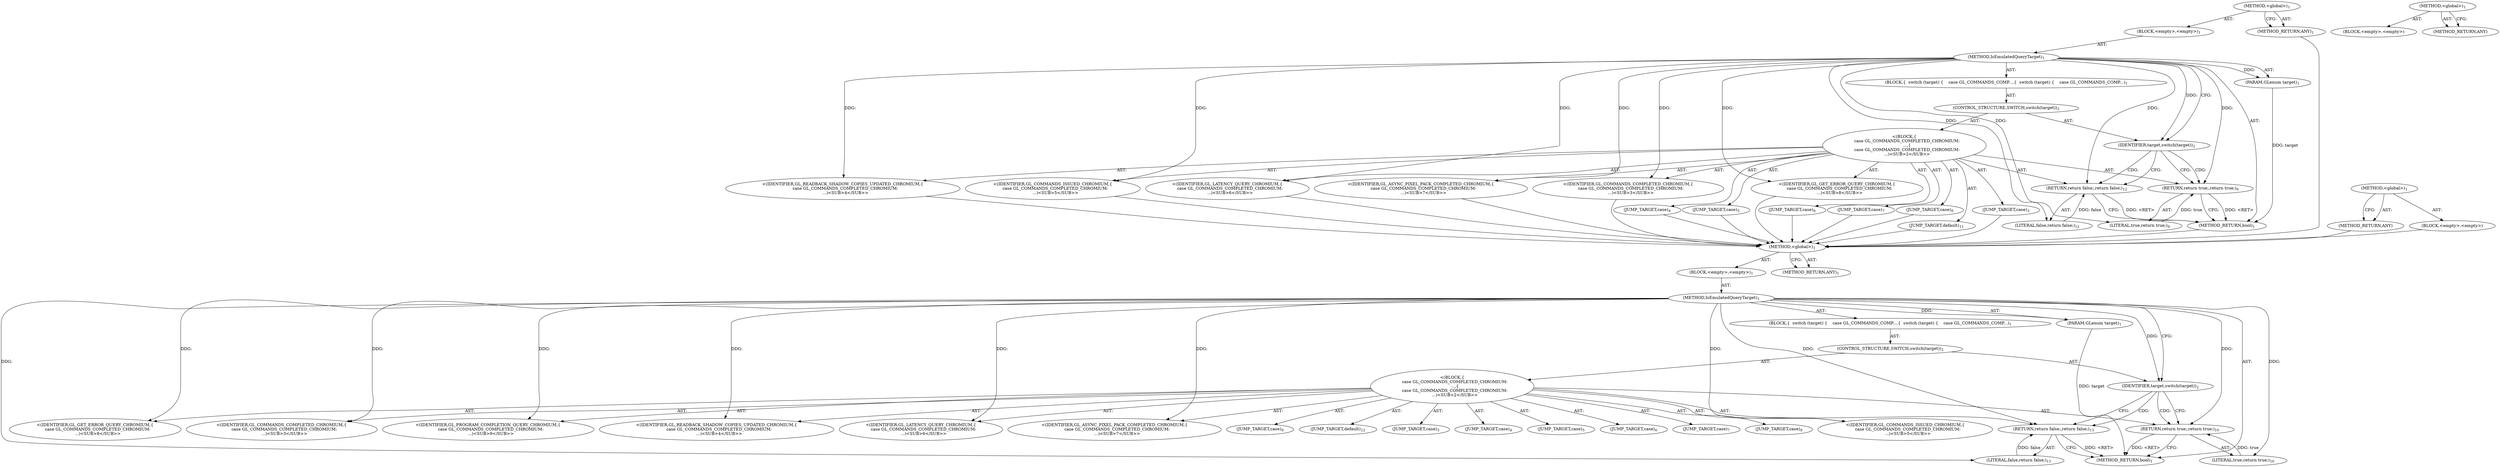 digraph "&lt;global&gt;" {
vulnerable_6 [label=<(METHOD,&lt;global&gt;)<SUB>1</SUB>>];
vulnerable_7 [label=<(BLOCK,&lt;empty&gt;,&lt;empty&gt;)<SUB>1</SUB>>];
vulnerable_8 [label=<(METHOD,IsEmulatedQueryTarget)<SUB>1</SUB>>];
vulnerable_9 [label=<(PARAM,GLenum target)<SUB>1</SUB>>];
vulnerable_10 [label=<(BLOCK,{
  switch (target) {
    case GL_COMMANDS_COMP...,{
  switch (target) {
    case GL_COMMANDS_COMP...)<SUB>1</SUB>>];
vulnerable_11 [label=<(CONTROL_STRUCTURE,SWITCH,switch(target))<SUB>2</SUB>>];
vulnerable_12 [label=<(IDENTIFIER,target,switch(target))<SUB>2</SUB>>];
vulnerable_13 [label="<(BLOCK,{
    case GL_COMMANDS_COMPLETED_CHROMIUM:
    ...,{
    case GL_COMMANDS_COMPLETED_CHROMIUM:
    ...)<SUB>2</SUB>>"];
vulnerable_14 [label=<(JUMP_TARGET,case)<SUB>3</SUB>>];
vulnerable_15 [label="<(IDENTIFIER,GL_COMMANDS_COMPLETED_CHROMIUM,{
    case GL_COMMANDS_COMPLETED_CHROMIUM:
    ...)<SUB>3</SUB>>"];
vulnerable_16 [label=<(JUMP_TARGET,case)<SUB>4</SUB>>];
vulnerable_17 [label="<(IDENTIFIER,GL_READBACK_SHADOW_COPIES_UPDATED_CHROMIUM,{
    case GL_COMMANDS_COMPLETED_CHROMIUM:
    ...)<SUB>4</SUB>>"];
vulnerable_18 [label=<(JUMP_TARGET,case)<SUB>5</SUB>>];
vulnerable_19 [label="<(IDENTIFIER,GL_COMMANDS_ISSUED_CHROMIUM,{
    case GL_COMMANDS_COMPLETED_CHROMIUM:
    ...)<SUB>5</SUB>>"];
vulnerable_20 [label=<(JUMP_TARGET,case)<SUB>6</SUB>>];
vulnerable_21 [label="<(IDENTIFIER,GL_LATENCY_QUERY_CHROMIUM,{
    case GL_COMMANDS_COMPLETED_CHROMIUM:
    ...)<SUB>6</SUB>>"];
vulnerable_22 [label=<(JUMP_TARGET,case)<SUB>7</SUB>>];
vulnerable_23 [label="<(IDENTIFIER,GL_ASYNC_PIXEL_PACK_COMPLETED_CHROMIUM,{
    case GL_COMMANDS_COMPLETED_CHROMIUM:
    ...)<SUB>7</SUB>>"];
vulnerable_24 [label=<(JUMP_TARGET,case)<SUB>8</SUB>>];
vulnerable_25 [label="<(IDENTIFIER,GL_GET_ERROR_QUERY_CHROMIUM,{
    case GL_COMMANDS_COMPLETED_CHROMIUM:
    ...)<SUB>8</SUB>>"];
vulnerable_26 [label=<(RETURN,return true;,return true;)<SUB>9</SUB>>];
vulnerable_27 [label=<(LITERAL,true,return true;)<SUB>9</SUB>>];
vulnerable_28 [label=<(JUMP_TARGET,default)<SUB>11</SUB>>];
vulnerable_29 [label=<(RETURN,return false;,return false;)<SUB>12</SUB>>];
vulnerable_30 [label=<(LITERAL,false,return false;)<SUB>12</SUB>>];
vulnerable_31 [label=<(METHOD_RETURN,bool)<SUB>1</SUB>>];
vulnerable_33 [label=<(METHOD_RETURN,ANY)<SUB>1</SUB>>];
vulnerable_44 [label=<(METHOD,&lt;global&gt;)<SUB>1</SUB>>];
vulnerable_45 [label=<(BLOCK,&lt;empty&gt;,&lt;empty&gt;)>];
vulnerable_46 [label=<(METHOD_RETURN,ANY)>];
fixed_6 [label=<(METHOD,&lt;global&gt;)<SUB>1</SUB>>];
fixed_7 [label=<(BLOCK,&lt;empty&gt;,&lt;empty&gt;)<SUB>1</SUB>>];
fixed_8 [label=<(METHOD,IsEmulatedQueryTarget)<SUB>1</SUB>>];
fixed_9 [label=<(PARAM,GLenum target)<SUB>1</SUB>>];
fixed_10 [label=<(BLOCK,{
  switch (target) {
    case GL_COMMANDS_COMP...,{
  switch (target) {
    case GL_COMMANDS_COMP...)<SUB>1</SUB>>];
fixed_11 [label=<(CONTROL_STRUCTURE,SWITCH,switch(target))<SUB>2</SUB>>];
fixed_12 [label=<(IDENTIFIER,target,switch(target))<SUB>2</SUB>>];
fixed_13 [label="<(BLOCK,{
    case GL_COMMANDS_COMPLETED_CHROMIUM:
    ...,{
    case GL_COMMANDS_COMPLETED_CHROMIUM:
    ...)<SUB>2</SUB>>"];
fixed_14 [label=<(JUMP_TARGET,case)<SUB>3</SUB>>];
fixed_15 [label="<(IDENTIFIER,GL_COMMANDS_COMPLETED_CHROMIUM,{
    case GL_COMMANDS_COMPLETED_CHROMIUM:
    ...)<SUB>3</SUB>>"];
fixed_16 [label=<(JUMP_TARGET,case)<SUB>4</SUB>>];
fixed_17 [label="<(IDENTIFIER,GL_READBACK_SHADOW_COPIES_UPDATED_CHROMIUM,{
    case GL_COMMANDS_COMPLETED_CHROMIUM:
    ...)<SUB>4</SUB>>"];
fixed_18 [label=<(JUMP_TARGET,case)<SUB>5</SUB>>];
fixed_19 [label="<(IDENTIFIER,GL_COMMANDS_ISSUED_CHROMIUM,{
    case GL_COMMANDS_COMPLETED_CHROMIUM:
    ...)<SUB>5</SUB>>"];
fixed_20 [label=<(JUMP_TARGET,case)<SUB>6</SUB>>];
fixed_21 [label="<(IDENTIFIER,GL_LATENCY_QUERY_CHROMIUM,{
    case GL_COMMANDS_COMPLETED_CHROMIUM:
    ...)<SUB>6</SUB>>"];
fixed_22 [label=<(JUMP_TARGET,case)<SUB>7</SUB>>];
fixed_23 [label="<(IDENTIFIER,GL_ASYNC_PIXEL_PACK_COMPLETED_CHROMIUM,{
    case GL_COMMANDS_COMPLETED_CHROMIUM:
    ...)<SUB>7</SUB>>"];
fixed_24 [label=<(JUMP_TARGET,case)<SUB>8</SUB>>];
fixed_25 [label="<(IDENTIFIER,GL_GET_ERROR_QUERY_CHROMIUM,{
    case GL_COMMANDS_COMPLETED_CHROMIUM:
    ...)<SUB>8</SUB>>"];
fixed_26 [label=<(JUMP_TARGET,case)<SUB>9</SUB>>];
fixed_27 [label="<(IDENTIFIER,GL_PROGRAM_COMPLETION_QUERY_CHROMIUM,{
    case GL_COMMANDS_COMPLETED_CHROMIUM:
    ...)<SUB>9</SUB>>"];
fixed_28 [label=<(RETURN,return true;,return true;)<SUB>10</SUB>>];
fixed_29 [label=<(LITERAL,true,return true;)<SUB>10</SUB>>];
fixed_30 [label=<(JUMP_TARGET,default)<SUB>12</SUB>>];
fixed_31 [label=<(RETURN,return false;,return false;)<SUB>13</SUB>>];
fixed_32 [label=<(LITERAL,false,return false;)<SUB>13</SUB>>];
fixed_33 [label=<(METHOD_RETURN,bool)<SUB>1</SUB>>];
fixed_35 [label=<(METHOD_RETURN,ANY)<SUB>1</SUB>>];
fixed_46 [label=<(METHOD,&lt;global&gt;)<SUB>1</SUB>>];
fixed_47 [label=<(BLOCK,&lt;empty&gt;,&lt;empty&gt;)>];
fixed_48 [label=<(METHOD_RETURN,ANY)>];
vulnerable_6 -> vulnerable_7  [key=0, label="AST: "];
vulnerable_6 -> vulnerable_33  [key=0, label="AST: "];
vulnerable_6 -> vulnerable_33  [key=1, label="CFG: "];
vulnerable_7 -> vulnerable_8  [key=0, label="AST: "];
vulnerable_8 -> vulnerable_9  [key=0, label="AST: "];
vulnerable_8 -> vulnerable_9  [key=1, label="DDG: "];
vulnerable_8 -> vulnerable_10  [key=0, label="AST: "];
vulnerable_8 -> vulnerable_31  [key=0, label="AST: "];
vulnerable_8 -> vulnerable_12  [key=0, label="CFG: "];
vulnerable_8 -> vulnerable_12  [key=1, label="DDG: "];
vulnerable_8 -> vulnerable_15  [key=0, label="DDG: "];
vulnerable_8 -> vulnerable_17  [key=0, label="DDG: "];
vulnerable_8 -> vulnerable_19  [key=0, label="DDG: "];
vulnerable_8 -> vulnerable_21  [key=0, label="DDG: "];
vulnerable_8 -> vulnerable_23  [key=0, label="DDG: "];
vulnerable_8 -> vulnerable_25  [key=0, label="DDG: "];
vulnerable_8 -> vulnerable_26  [key=0, label="DDG: "];
vulnerable_8 -> vulnerable_29  [key=0, label="DDG: "];
vulnerable_8 -> vulnerable_27  [key=0, label="DDG: "];
vulnerable_8 -> vulnerable_30  [key=0, label="DDG: "];
vulnerable_9 -> vulnerable_31  [key=0, label="DDG: target"];
vulnerable_10 -> vulnerable_11  [key=0, label="AST: "];
vulnerable_11 -> vulnerable_12  [key=0, label="AST: "];
vulnerable_11 -> vulnerable_13  [key=0, label="AST: "];
vulnerable_12 -> vulnerable_26  [key=0, label="CFG: "];
vulnerable_12 -> vulnerable_26  [key=1, label="CDG: "];
vulnerable_12 -> vulnerable_29  [key=0, label="CFG: "];
vulnerable_12 -> vulnerable_29  [key=1, label="CDG: "];
vulnerable_13 -> vulnerable_14  [key=0, label="AST: "];
vulnerable_13 -> vulnerable_15  [key=0, label="AST: "];
vulnerable_13 -> vulnerable_16  [key=0, label="AST: "];
vulnerable_13 -> vulnerable_17  [key=0, label="AST: "];
vulnerable_13 -> vulnerable_18  [key=0, label="AST: "];
vulnerable_13 -> vulnerable_19  [key=0, label="AST: "];
vulnerable_13 -> vulnerable_20  [key=0, label="AST: "];
vulnerable_13 -> vulnerable_21  [key=0, label="AST: "];
vulnerable_13 -> vulnerable_22  [key=0, label="AST: "];
vulnerable_13 -> vulnerable_23  [key=0, label="AST: "];
vulnerable_13 -> vulnerable_24  [key=0, label="AST: "];
vulnerable_13 -> vulnerable_25  [key=0, label="AST: "];
vulnerable_13 -> vulnerable_26  [key=0, label="AST: "];
vulnerable_13 -> vulnerable_28  [key=0, label="AST: "];
vulnerable_13 -> vulnerable_29  [key=0, label="AST: "];
vulnerable_14 -> fixed_6  [key=0];
vulnerable_15 -> fixed_6  [key=0];
vulnerable_16 -> fixed_6  [key=0];
vulnerable_17 -> fixed_6  [key=0];
vulnerable_18 -> fixed_6  [key=0];
vulnerable_19 -> fixed_6  [key=0];
vulnerable_20 -> fixed_6  [key=0];
vulnerable_21 -> fixed_6  [key=0];
vulnerable_22 -> fixed_6  [key=0];
vulnerable_23 -> fixed_6  [key=0];
vulnerable_24 -> fixed_6  [key=0];
vulnerable_25 -> fixed_6  [key=0];
vulnerable_26 -> vulnerable_27  [key=0, label="AST: "];
vulnerable_26 -> vulnerable_31  [key=0, label="CFG: "];
vulnerable_26 -> vulnerable_31  [key=1, label="DDG: &lt;RET&gt;"];
vulnerable_27 -> vulnerable_26  [key=0, label="DDG: true"];
vulnerable_28 -> fixed_6  [key=0];
vulnerable_29 -> vulnerable_30  [key=0, label="AST: "];
vulnerable_29 -> vulnerable_31  [key=0, label="CFG: "];
vulnerable_29 -> vulnerable_31  [key=1, label="DDG: &lt;RET&gt;"];
vulnerable_30 -> vulnerable_29  [key=0, label="DDG: false"];
vulnerable_31 -> fixed_6  [key=0];
vulnerable_33 -> fixed_6  [key=0];
vulnerable_44 -> vulnerable_45  [key=0, label="AST: "];
vulnerable_44 -> vulnerable_46  [key=0, label="AST: "];
vulnerable_44 -> vulnerable_46  [key=1, label="CFG: "];
vulnerable_45 -> fixed_6  [key=0];
vulnerable_46 -> fixed_6  [key=0];
fixed_6 -> fixed_7  [key=0, label="AST: "];
fixed_6 -> fixed_35  [key=0, label="AST: "];
fixed_6 -> fixed_35  [key=1, label="CFG: "];
fixed_7 -> fixed_8  [key=0, label="AST: "];
fixed_8 -> fixed_9  [key=0, label="AST: "];
fixed_8 -> fixed_9  [key=1, label="DDG: "];
fixed_8 -> fixed_10  [key=0, label="AST: "];
fixed_8 -> fixed_33  [key=0, label="AST: "];
fixed_8 -> fixed_12  [key=0, label="CFG: "];
fixed_8 -> fixed_12  [key=1, label="DDG: "];
fixed_8 -> fixed_15  [key=0, label="DDG: "];
fixed_8 -> fixed_17  [key=0, label="DDG: "];
fixed_8 -> fixed_19  [key=0, label="DDG: "];
fixed_8 -> fixed_21  [key=0, label="DDG: "];
fixed_8 -> fixed_23  [key=0, label="DDG: "];
fixed_8 -> fixed_25  [key=0, label="DDG: "];
fixed_8 -> fixed_27  [key=0, label="DDG: "];
fixed_8 -> fixed_28  [key=0, label="DDG: "];
fixed_8 -> fixed_31  [key=0, label="DDG: "];
fixed_8 -> fixed_29  [key=0, label="DDG: "];
fixed_8 -> fixed_32  [key=0, label="DDG: "];
fixed_9 -> fixed_33  [key=0, label="DDG: target"];
fixed_10 -> fixed_11  [key=0, label="AST: "];
fixed_11 -> fixed_12  [key=0, label="AST: "];
fixed_11 -> fixed_13  [key=0, label="AST: "];
fixed_12 -> fixed_28  [key=0, label="CFG: "];
fixed_12 -> fixed_28  [key=1, label="CDG: "];
fixed_12 -> fixed_31  [key=0, label="CFG: "];
fixed_12 -> fixed_31  [key=1, label="CDG: "];
fixed_13 -> fixed_14  [key=0, label="AST: "];
fixed_13 -> fixed_15  [key=0, label="AST: "];
fixed_13 -> fixed_16  [key=0, label="AST: "];
fixed_13 -> fixed_17  [key=0, label="AST: "];
fixed_13 -> fixed_18  [key=0, label="AST: "];
fixed_13 -> fixed_19  [key=0, label="AST: "];
fixed_13 -> fixed_20  [key=0, label="AST: "];
fixed_13 -> fixed_21  [key=0, label="AST: "];
fixed_13 -> fixed_22  [key=0, label="AST: "];
fixed_13 -> fixed_23  [key=0, label="AST: "];
fixed_13 -> fixed_24  [key=0, label="AST: "];
fixed_13 -> fixed_25  [key=0, label="AST: "];
fixed_13 -> fixed_26  [key=0, label="AST: "];
fixed_13 -> fixed_27  [key=0, label="AST: "];
fixed_13 -> fixed_28  [key=0, label="AST: "];
fixed_13 -> fixed_30  [key=0, label="AST: "];
fixed_13 -> fixed_31  [key=0, label="AST: "];
fixed_28 -> fixed_29  [key=0, label="AST: "];
fixed_28 -> fixed_33  [key=0, label="CFG: "];
fixed_28 -> fixed_33  [key=1, label="DDG: &lt;RET&gt;"];
fixed_29 -> fixed_28  [key=0, label="DDG: true"];
fixed_31 -> fixed_32  [key=0, label="AST: "];
fixed_31 -> fixed_33  [key=0, label="CFG: "];
fixed_31 -> fixed_33  [key=1, label="DDG: &lt;RET&gt;"];
fixed_32 -> fixed_31  [key=0, label="DDG: false"];
fixed_46 -> fixed_47  [key=0, label="AST: "];
fixed_46 -> fixed_48  [key=0, label="AST: "];
fixed_46 -> fixed_48  [key=1, label="CFG: "];
}
